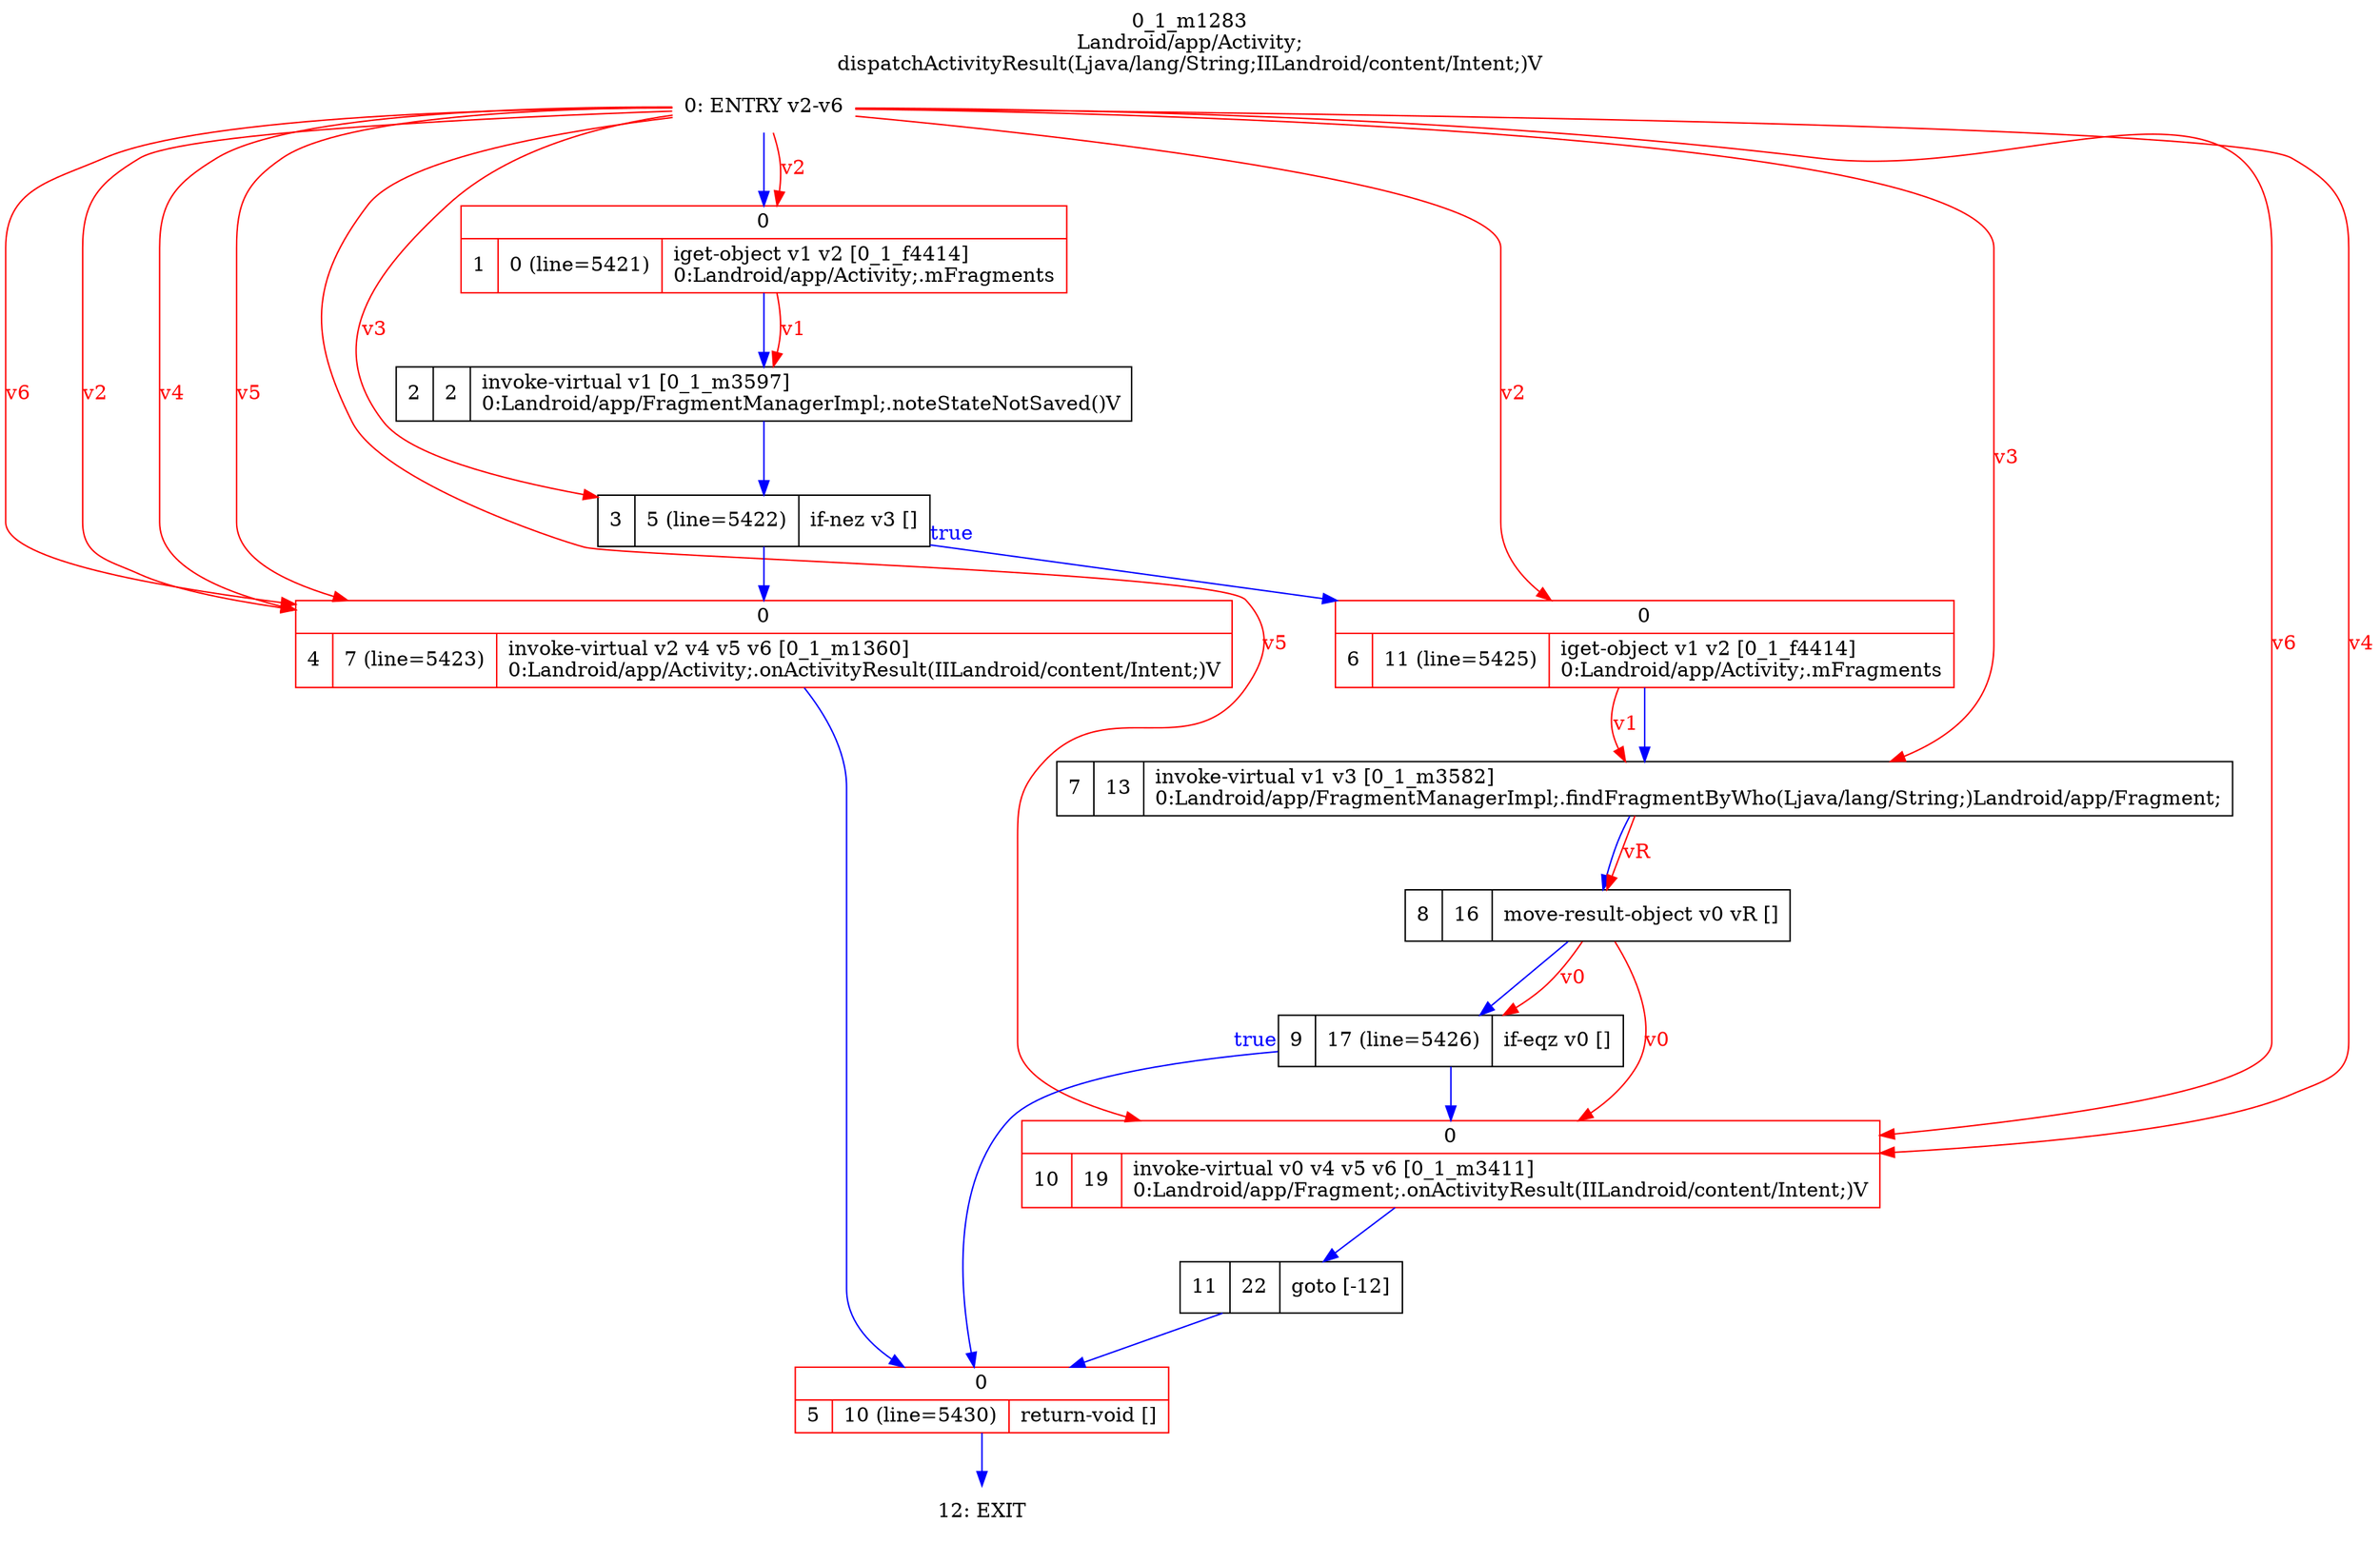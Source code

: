 digraph G {
rankdir=UD;
labelloc=t;
label="0_1_m1283\nLandroid/app/Activity;
dispatchActivityResult(Ljava/lang/String;IILandroid/content/Intent;)V";
0[label="0: ENTRY v2-v6",shape=plaintext];
1[label="{0|{1|0 (line=5421)|iget-object v1 v2 [0_1_f4414]\l0:Landroid/app/Activity;.mFragments\l}}",shape=record, color=red];
2[label="2|2|invoke-virtual v1 [0_1_m3597]\l0:Landroid/app/FragmentManagerImpl;.noteStateNotSaved()V\l",shape=record,URL="0_1_m3597.dot"];
3[label="3|5 (line=5422)|if-nez v3 []\l",shape=record];
4[label="{0|{4|7 (line=5423)|invoke-virtual v2 v4 v5 v6 [0_1_m1360]\l0:Landroid/app/Activity;.onActivityResult(IILandroid/content/Intent;)V\l}}",shape=record,URL="0_1_m1360.dot", color=red];
5[label="{0|{5|10 (line=5430)|return-void []\l}}",shape=record, color=red];
6[label="{0|{6|11 (line=5425)|iget-object v1 v2 [0_1_f4414]\l0:Landroid/app/Activity;.mFragments\l}}",shape=record, color=red];
7[label="7|13|invoke-virtual v1 v3 [0_1_m3582]\l0:Landroid/app/FragmentManagerImpl;.findFragmentByWho(Ljava/lang/String;)Landroid/app/Fragment;\l",shape=record,URL="0_1_m3582.dot"];
8[label="8|16|move-result-object v0 vR []\l",shape=record];
9[label="9|17 (line=5426)|if-eqz v0 []\l",shape=record];
10[label="{0|{10|19|invoke-virtual v0 v4 v5 v6 [0_1_m3411]\l0:Landroid/app/Fragment;.onActivityResult(IILandroid/content/Intent;)V\l}}",shape=record,URL="0_1_m3411.dot", color=red];
11[label="11|22|goto [-12]\l",shape=record];
12[label="12: EXIT",shape=plaintext];
0->1 [color=blue, fontcolor=blue,weight=100, taillabel=""];
1->2 [color=blue, fontcolor=blue,weight=100, taillabel=""];
2->3 [color=blue, fontcolor=blue,weight=100, taillabel=""];
3->6 [color=blue, fontcolor=blue,weight=10, taillabel="true"];
3->4 [color=blue, fontcolor=blue,weight=100, taillabel=""];
4->5 [color=blue, fontcolor=blue,weight=100, taillabel=""];
5->12 [color=blue, fontcolor=blue,weight=100, taillabel=""];
6->7 [color=blue, fontcolor=blue,weight=100, taillabel=""];
7->8 [color=blue, fontcolor=blue,weight=100, taillabel=""];
8->9 [color=blue, fontcolor=blue,weight=100, taillabel=""];
9->5 [color=blue, fontcolor=blue,weight=10, taillabel="true"];
9->10 [color=blue, fontcolor=blue,weight=100, taillabel=""];
10->11 [color=blue, fontcolor=blue,weight=100, taillabel=""];
11->5 [color=blue, fontcolor=blue,weight=100, taillabel=""];
0->1 [color=red, fontcolor=red, label="v2"];
1->2 [color=red, fontcolor=red, label="v1"];
0->3 [color=red, fontcolor=red, label="v3"];
0->4 [color=red, fontcolor=red, label="v2"];
0->4 [color=red, fontcolor=red, label="v4"];
0->4 [color=red, fontcolor=red, label="v5"];
0->4 [color=red, fontcolor=red, label="v6"];
0->6 [color=red, fontcolor=red, label="v2"];
0->7 [color=red, fontcolor=red, label="v3"];
6->7 [color=red, fontcolor=red, label="v1"];
7->8 [color=red, fontcolor=red, label="vR"];
8->9 [color=red, fontcolor=red, label="v0"];
0->10 [color=red, fontcolor=red, label="v4"];
0->10 [color=red, fontcolor=red, label="v5"];
0->10 [color=red, fontcolor=red, label="v6"];
8->10 [color=red, fontcolor=red, label="v0"];
}
